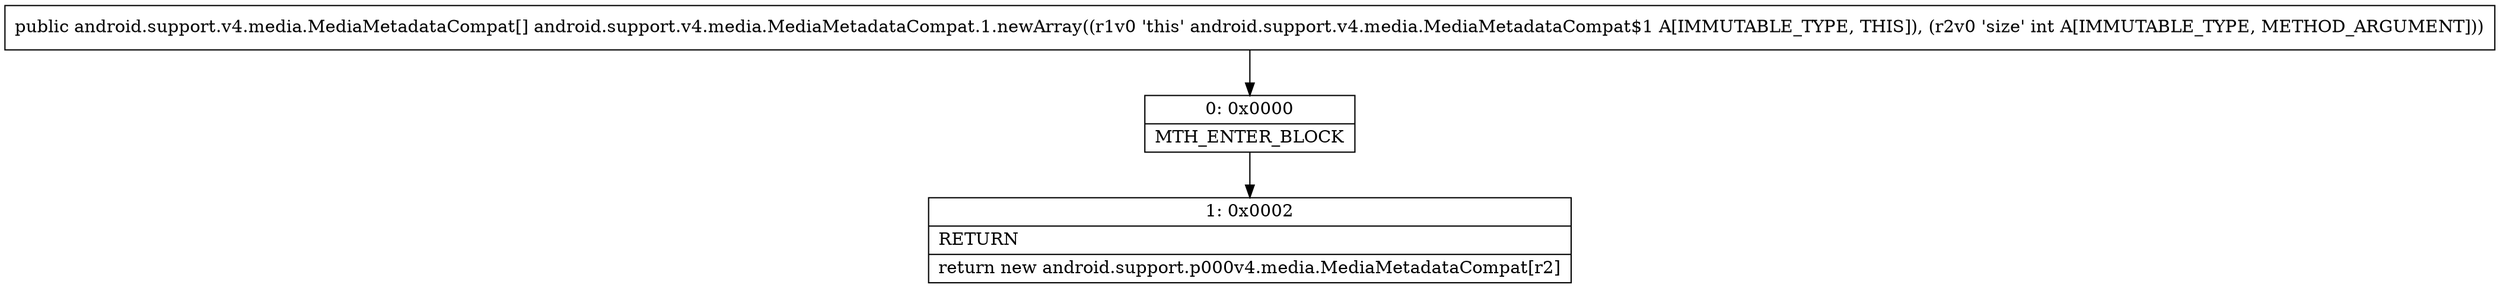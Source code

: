 digraph "CFG forandroid.support.v4.media.MediaMetadataCompat.1.newArray(I)[Landroid\/support\/v4\/media\/MediaMetadataCompat;" {
Node_0 [shape=record,label="{0\:\ 0x0000|MTH_ENTER_BLOCK\l}"];
Node_1 [shape=record,label="{1\:\ 0x0002|RETURN\l|return new android.support.p000v4.media.MediaMetadataCompat[r2]\l}"];
MethodNode[shape=record,label="{public android.support.v4.media.MediaMetadataCompat[] android.support.v4.media.MediaMetadataCompat.1.newArray((r1v0 'this' android.support.v4.media.MediaMetadataCompat$1 A[IMMUTABLE_TYPE, THIS]), (r2v0 'size' int A[IMMUTABLE_TYPE, METHOD_ARGUMENT])) }"];
MethodNode -> Node_0;
Node_0 -> Node_1;
}

